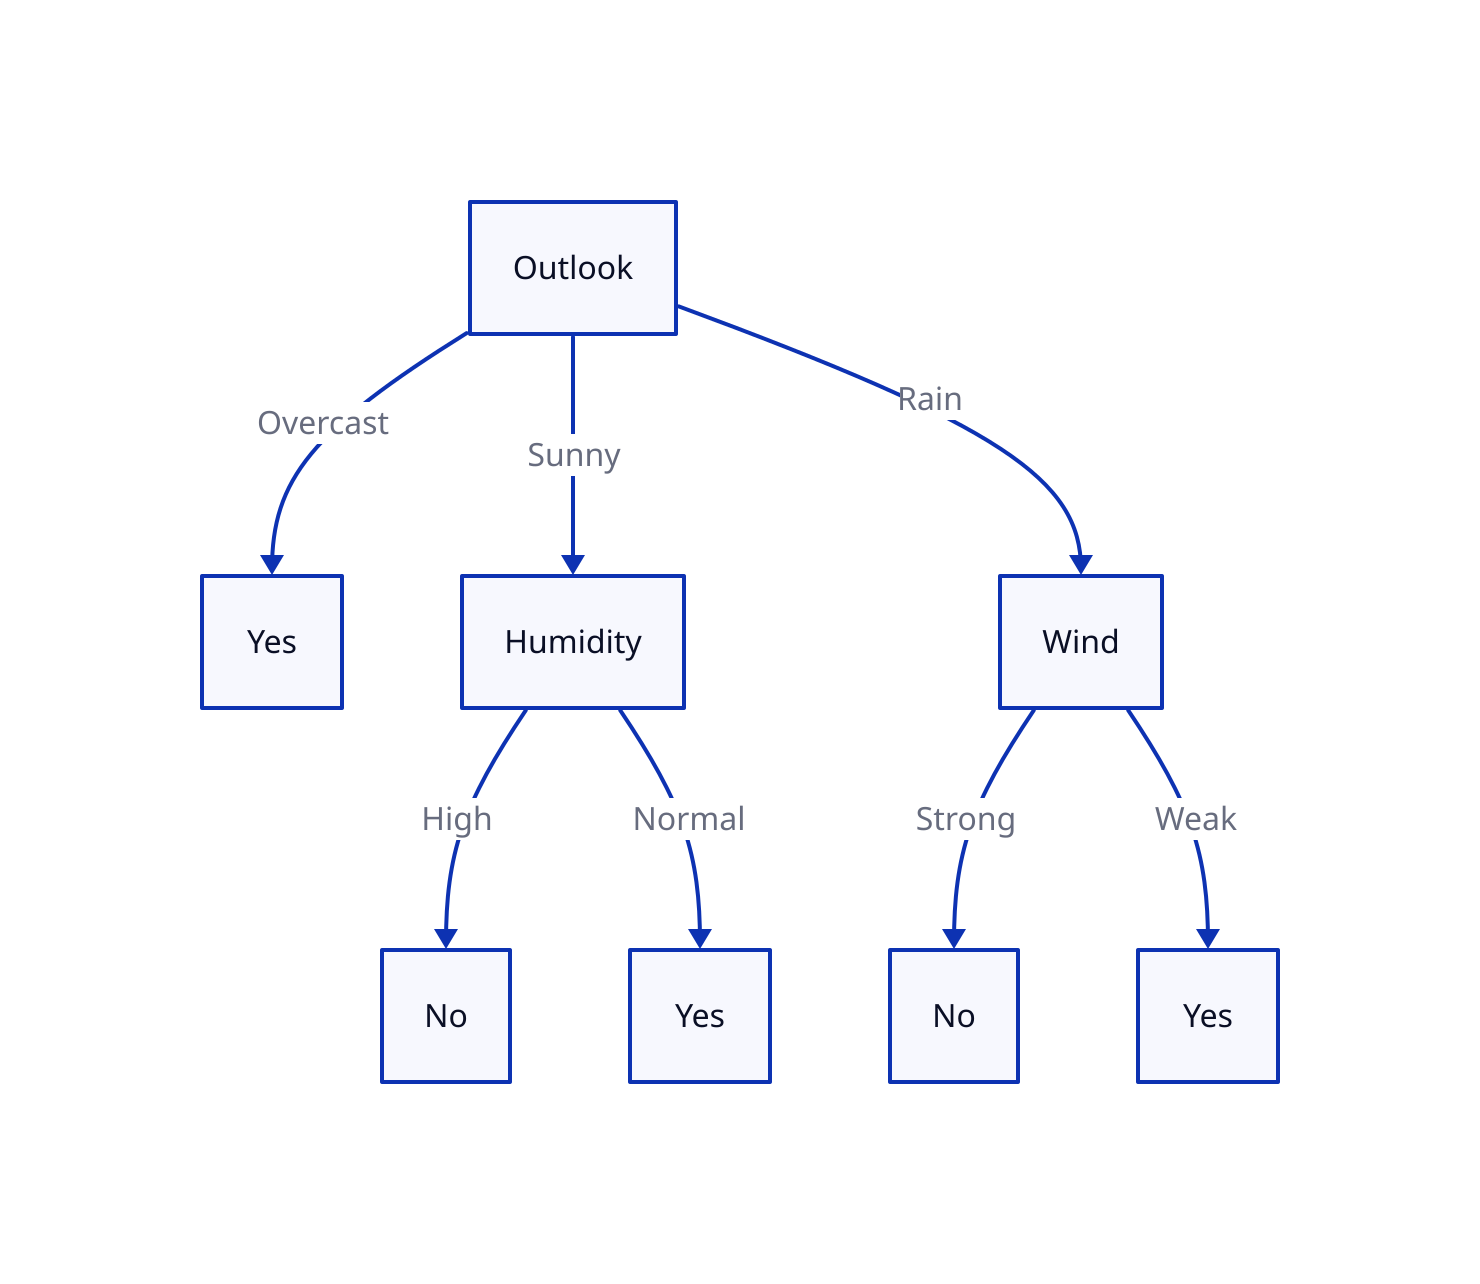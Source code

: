 n0: "No"
n1: "No"
y0: "Yes"
y1: "Yes"
y2: "Yes"

Outlook -> Humidity : Sunny
Outlook -> y0 : Overcast
Outlook -> Wind : Rain
Humidity -> n0 : High
Humidity -> y1 : Normal
Wind -> n1 : Strong
Wind -> y2 : Weak
